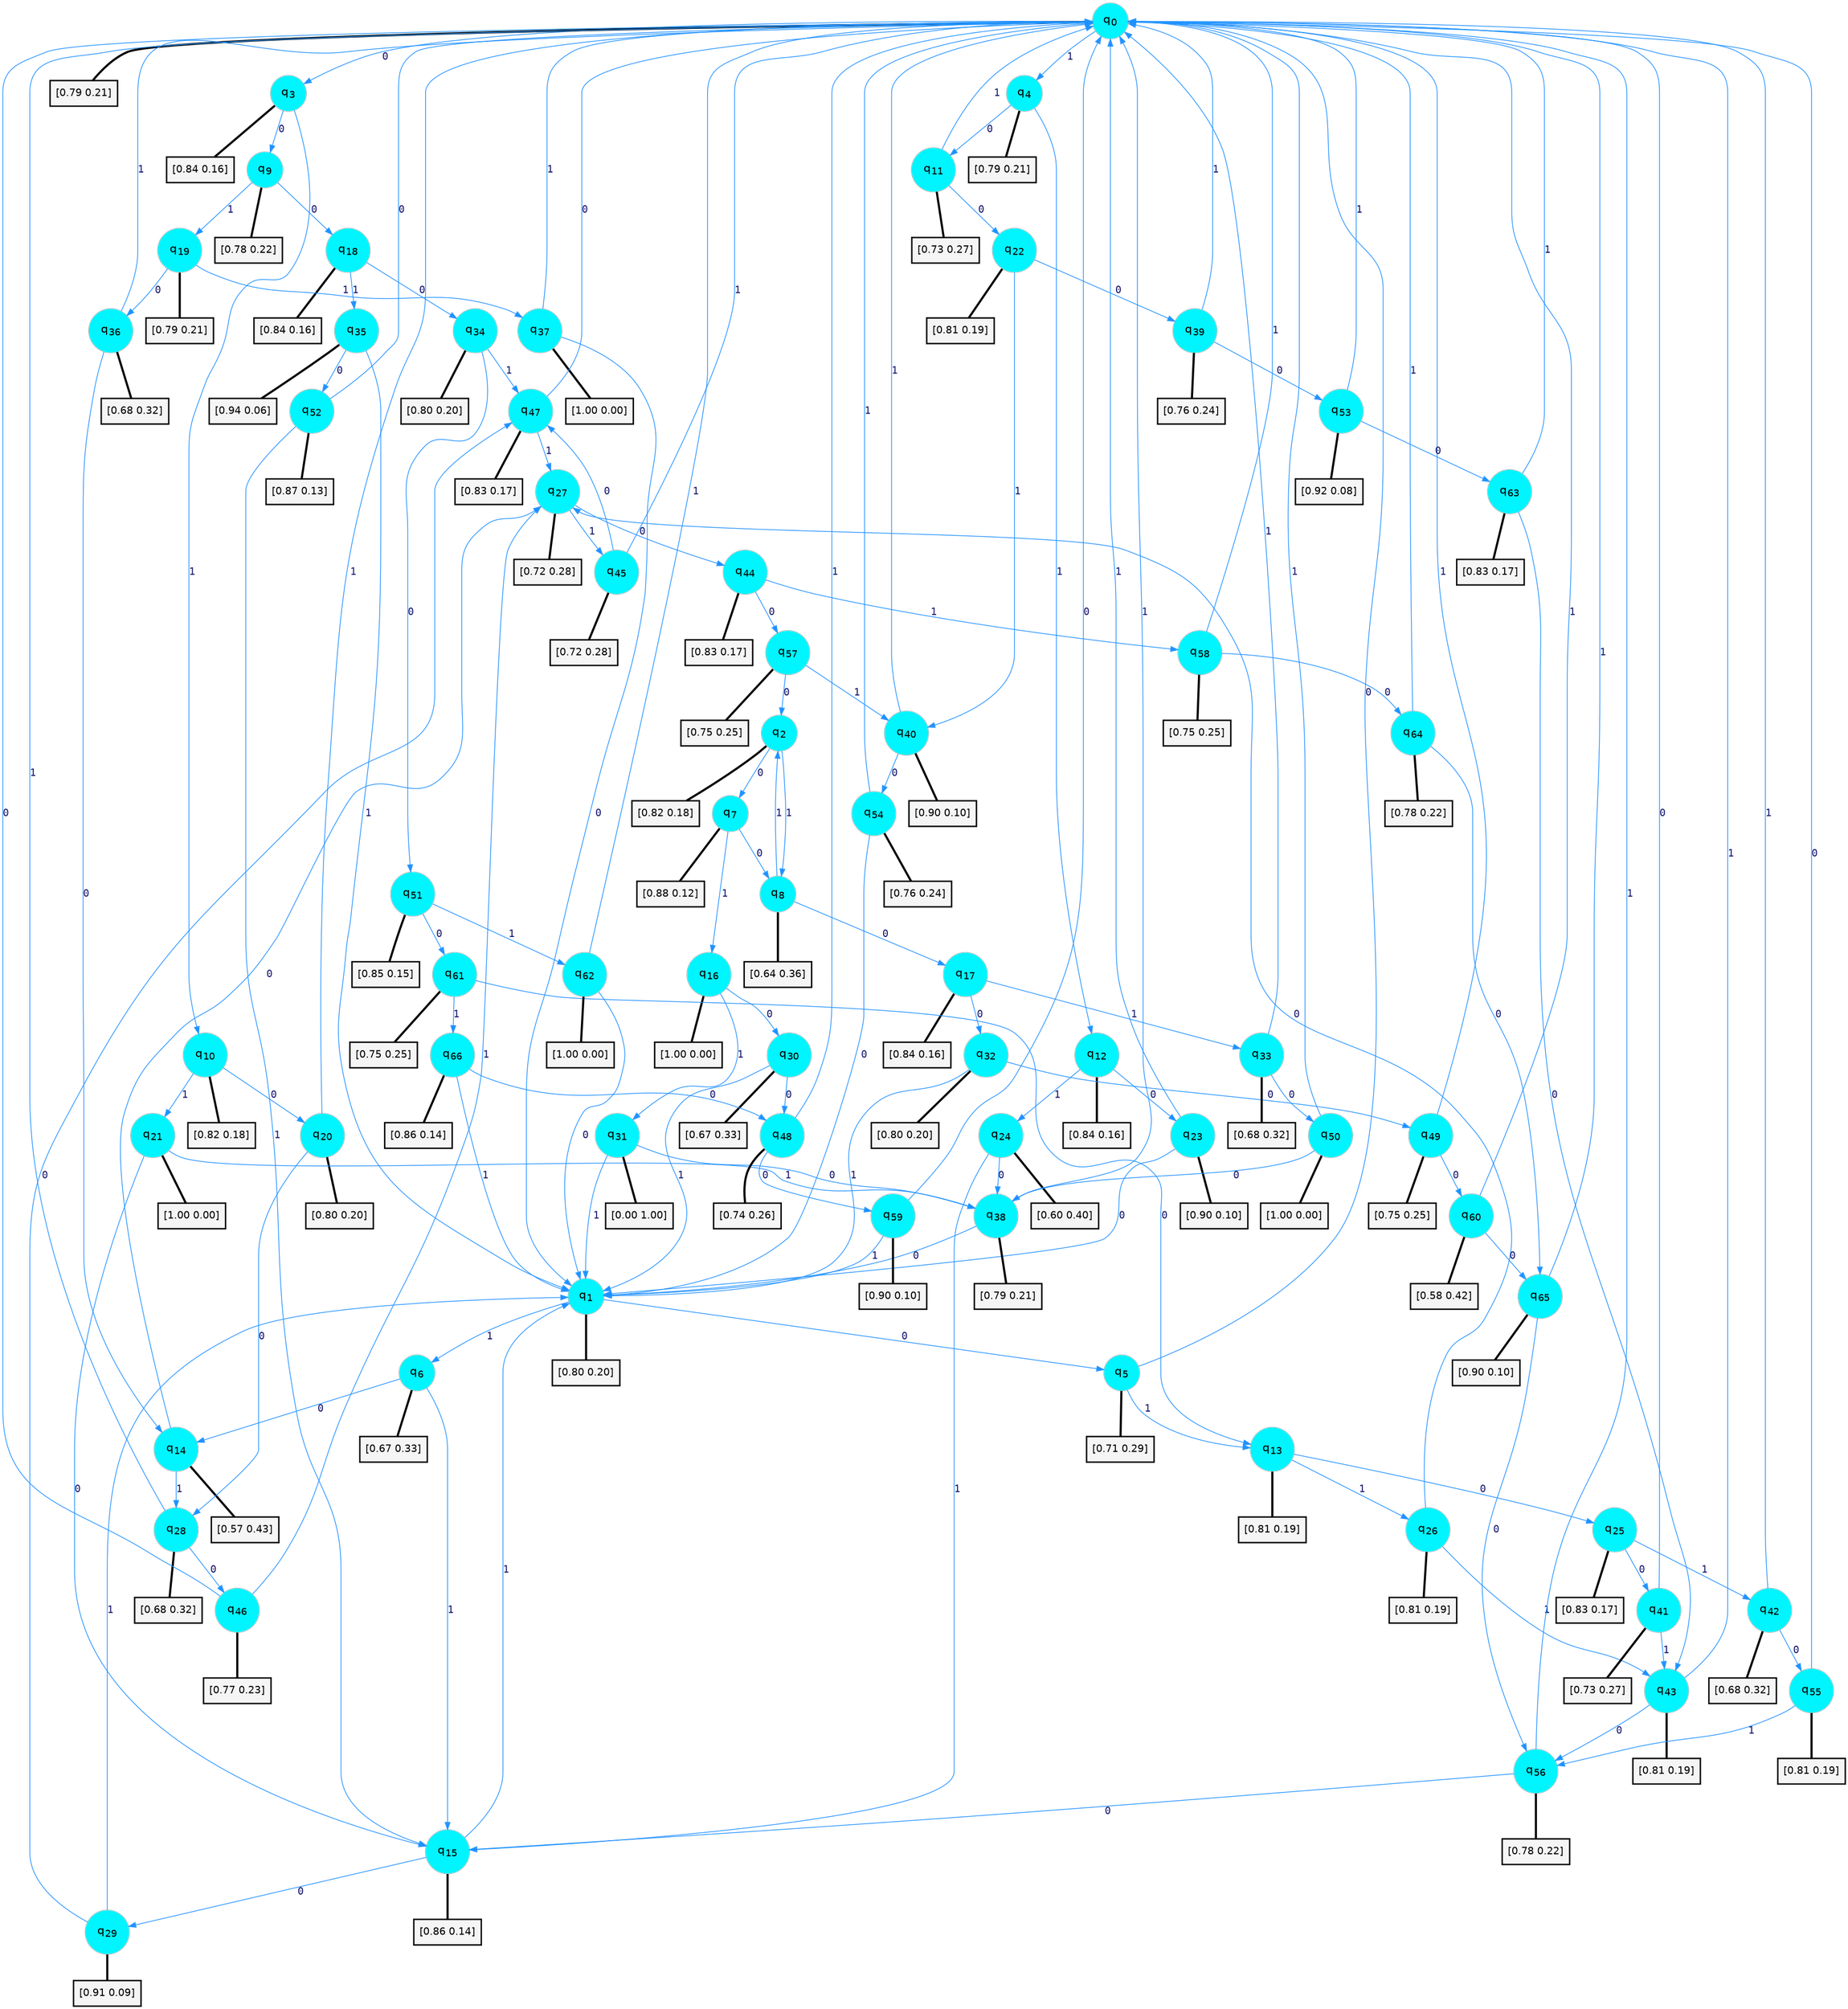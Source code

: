 digraph G {
graph [
bgcolor=transparent, dpi=300, rankdir=TD, size="40,25"];
node [
color=gray, fillcolor=turquoise1, fontcolor=black, fontname=Helvetica, fontsize=16, fontweight=bold, shape=circle, style=filled];
edge [
arrowsize=1, color=dodgerblue1, fontcolor=midnightblue, fontname=courier, fontweight=bold, penwidth=1, style=solid, weight=20];
0[label=<q<SUB>0</SUB>>];
1[label=<q<SUB>1</SUB>>];
2[label=<q<SUB>2</SUB>>];
3[label=<q<SUB>3</SUB>>];
4[label=<q<SUB>4</SUB>>];
5[label=<q<SUB>5</SUB>>];
6[label=<q<SUB>6</SUB>>];
7[label=<q<SUB>7</SUB>>];
8[label=<q<SUB>8</SUB>>];
9[label=<q<SUB>9</SUB>>];
10[label=<q<SUB>10</SUB>>];
11[label=<q<SUB>11</SUB>>];
12[label=<q<SUB>12</SUB>>];
13[label=<q<SUB>13</SUB>>];
14[label=<q<SUB>14</SUB>>];
15[label=<q<SUB>15</SUB>>];
16[label=<q<SUB>16</SUB>>];
17[label=<q<SUB>17</SUB>>];
18[label=<q<SUB>18</SUB>>];
19[label=<q<SUB>19</SUB>>];
20[label=<q<SUB>20</SUB>>];
21[label=<q<SUB>21</SUB>>];
22[label=<q<SUB>22</SUB>>];
23[label=<q<SUB>23</SUB>>];
24[label=<q<SUB>24</SUB>>];
25[label=<q<SUB>25</SUB>>];
26[label=<q<SUB>26</SUB>>];
27[label=<q<SUB>27</SUB>>];
28[label=<q<SUB>28</SUB>>];
29[label=<q<SUB>29</SUB>>];
30[label=<q<SUB>30</SUB>>];
31[label=<q<SUB>31</SUB>>];
32[label=<q<SUB>32</SUB>>];
33[label=<q<SUB>33</SUB>>];
34[label=<q<SUB>34</SUB>>];
35[label=<q<SUB>35</SUB>>];
36[label=<q<SUB>36</SUB>>];
37[label=<q<SUB>37</SUB>>];
38[label=<q<SUB>38</SUB>>];
39[label=<q<SUB>39</SUB>>];
40[label=<q<SUB>40</SUB>>];
41[label=<q<SUB>41</SUB>>];
42[label=<q<SUB>42</SUB>>];
43[label=<q<SUB>43</SUB>>];
44[label=<q<SUB>44</SUB>>];
45[label=<q<SUB>45</SUB>>];
46[label=<q<SUB>46</SUB>>];
47[label=<q<SUB>47</SUB>>];
48[label=<q<SUB>48</SUB>>];
49[label=<q<SUB>49</SUB>>];
50[label=<q<SUB>50</SUB>>];
51[label=<q<SUB>51</SUB>>];
52[label=<q<SUB>52</SUB>>];
53[label=<q<SUB>53</SUB>>];
54[label=<q<SUB>54</SUB>>];
55[label=<q<SUB>55</SUB>>];
56[label=<q<SUB>56</SUB>>];
57[label=<q<SUB>57</SUB>>];
58[label=<q<SUB>58</SUB>>];
59[label=<q<SUB>59</SUB>>];
60[label=<q<SUB>60</SUB>>];
61[label=<q<SUB>61</SUB>>];
62[label=<q<SUB>62</SUB>>];
63[label=<q<SUB>63</SUB>>];
64[label=<q<SUB>64</SUB>>];
65[label=<q<SUB>65</SUB>>];
66[label=<q<SUB>66</SUB>>];
67[label="[0.79 0.21]", shape=box,fontcolor=black, fontname=Helvetica, fontsize=14, penwidth=2, fillcolor=whitesmoke,color=black];
68[label="[0.80 0.20]", shape=box,fontcolor=black, fontname=Helvetica, fontsize=14, penwidth=2, fillcolor=whitesmoke,color=black];
69[label="[0.82 0.18]", shape=box,fontcolor=black, fontname=Helvetica, fontsize=14, penwidth=2, fillcolor=whitesmoke,color=black];
70[label="[0.84 0.16]", shape=box,fontcolor=black, fontname=Helvetica, fontsize=14, penwidth=2, fillcolor=whitesmoke,color=black];
71[label="[0.79 0.21]", shape=box,fontcolor=black, fontname=Helvetica, fontsize=14, penwidth=2, fillcolor=whitesmoke,color=black];
72[label="[0.71 0.29]", shape=box,fontcolor=black, fontname=Helvetica, fontsize=14, penwidth=2, fillcolor=whitesmoke,color=black];
73[label="[0.67 0.33]", shape=box,fontcolor=black, fontname=Helvetica, fontsize=14, penwidth=2, fillcolor=whitesmoke,color=black];
74[label="[0.88 0.12]", shape=box,fontcolor=black, fontname=Helvetica, fontsize=14, penwidth=2, fillcolor=whitesmoke,color=black];
75[label="[0.64 0.36]", shape=box,fontcolor=black, fontname=Helvetica, fontsize=14, penwidth=2, fillcolor=whitesmoke,color=black];
76[label="[0.78 0.22]", shape=box,fontcolor=black, fontname=Helvetica, fontsize=14, penwidth=2, fillcolor=whitesmoke,color=black];
77[label="[0.82 0.18]", shape=box,fontcolor=black, fontname=Helvetica, fontsize=14, penwidth=2, fillcolor=whitesmoke,color=black];
78[label="[0.73 0.27]", shape=box,fontcolor=black, fontname=Helvetica, fontsize=14, penwidth=2, fillcolor=whitesmoke,color=black];
79[label="[0.84 0.16]", shape=box,fontcolor=black, fontname=Helvetica, fontsize=14, penwidth=2, fillcolor=whitesmoke,color=black];
80[label="[0.81 0.19]", shape=box,fontcolor=black, fontname=Helvetica, fontsize=14, penwidth=2, fillcolor=whitesmoke,color=black];
81[label="[0.57 0.43]", shape=box,fontcolor=black, fontname=Helvetica, fontsize=14, penwidth=2, fillcolor=whitesmoke,color=black];
82[label="[0.86 0.14]", shape=box,fontcolor=black, fontname=Helvetica, fontsize=14, penwidth=2, fillcolor=whitesmoke,color=black];
83[label="[1.00 0.00]", shape=box,fontcolor=black, fontname=Helvetica, fontsize=14, penwidth=2, fillcolor=whitesmoke,color=black];
84[label="[0.84 0.16]", shape=box,fontcolor=black, fontname=Helvetica, fontsize=14, penwidth=2, fillcolor=whitesmoke,color=black];
85[label="[0.84 0.16]", shape=box,fontcolor=black, fontname=Helvetica, fontsize=14, penwidth=2, fillcolor=whitesmoke,color=black];
86[label="[0.79 0.21]", shape=box,fontcolor=black, fontname=Helvetica, fontsize=14, penwidth=2, fillcolor=whitesmoke,color=black];
87[label="[0.80 0.20]", shape=box,fontcolor=black, fontname=Helvetica, fontsize=14, penwidth=2, fillcolor=whitesmoke,color=black];
88[label="[1.00 0.00]", shape=box,fontcolor=black, fontname=Helvetica, fontsize=14, penwidth=2, fillcolor=whitesmoke,color=black];
89[label="[0.81 0.19]", shape=box,fontcolor=black, fontname=Helvetica, fontsize=14, penwidth=2, fillcolor=whitesmoke,color=black];
90[label="[0.90 0.10]", shape=box,fontcolor=black, fontname=Helvetica, fontsize=14, penwidth=2, fillcolor=whitesmoke,color=black];
91[label="[0.60 0.40]", shape=box,fontcolor=black, fontname=Helvetica, fontsize=14, penwidth=2, fillcolor=whitesmoke,color=black];
92[label="[0.83 0.17]", shape=box,fontcolor=black, fontname=Helvetica, fontsize=14, penwidth=2, fillcolor=whitesmoke,color=black];
93[label="[0.81 0.19]", shape=box,fontcolor=black, fontname=Helvetica, fontsize=14, penwidth=2, fillcolor=whitesmoke,color=black];
94[label="[0.72 0.28]", shape=box,fontcolor=black, fontname=Helvetica, fontsize=14, penwidth=2, fillcolor=whitesmoke,color=black];
95[label="[0.68 0.32]", shape=box,fontcolor=black, fontname=Helvetica, fontsize=14, penwidth=2, fillcolor=whitesmoke,color=black];
96[label="[0.91 0.09]", shape=box,fontcolor=black, fontname=Helvetica, fontsize=14, penwidth=2, fillcolor=whitesmoke,color=black];
97[label="[0.67 0.33]", shape=box,fontcolor=black, fontname=Helvetica, fontsize=14, penwidth=2, fillcolor=whitesmoke,color=black];
98[label="[0.00 1.00]", shape=box,fontcolor=black, fontname=Helvetica, fontsize=14, penwidth=2, fillcolor=whitesmoke,color=black];
99[label="[0.80 0.20]", shape=box,fontcolor=black, fontname=Helvetica, fontsize=14, penwidth=2, fillcolor=whitesmoke,color=black];
100[label="[0.68 0.32]", shape=box,fontcolor=black, fontname=Helvetica, fontsize=14, penwidth=2, fillcolor=whitesmoke,color=black];
101[label="[0.80 0.20]", shape=box,fontcolor=black, fontname=Helvetica, fontsize=14, penwidth=2, fillcolor=whitesmoke,color=black];
102[label="[0.94 0.06]", shape=box,fontcolor=black, fontname=Helvetica, fontsize=14, penwidth=2, fillcolor=whitesmoke,color=black];
103[label="[0.68 0.32]", shape=box,fontcolor=black, fontname=Helvetica, fontsize=14, penwidth=2, fillcolor=whitesmoke,color=black];
104[label="[1.00 0.00]", shape=box,fontcolor=black, fontname=Helvetica, fontsize=14, penwidth=2, fillcolor=whitesmoke,color=black];
105[label="[0.79 0.21]", shape=box,fontcolor=black, fontname=Helvetica, fontsize=14, penwidth=2, fillcolor=whitesmoke,color=black];
106[label="[0.76 0.24]", shape=box,fontcolor=black, fontname=Helvetica, fontsize=14, penwidth=2, fillcolor=whitesmoke,color=black];
107[label="[0.90 0.10]", shape=box,fontcolor=black, fontname=Helvetica, fontsize=14, penwidth=2, fillcolor=whitesmoke,color=black];
108[label="[0.73 0.27]", shape=box,fontcolor=black, fontname=Helvetica, fontsize=14, penwidth=2, fillcolor=whitesmoke,color=black];
109[label="[0.68 0.32]", shape=box,fontcolor=black, fontname=Helvetica, fontsize=14, penwidth=2, fillcolor=whitesmoke,color=black];
110[label="[0.81 0.19]", shape=box,fontcolor=black, fontname=Helvetica, fontsize=14, penwidth=2, fillcolor=whitesmoke,color=black];
111[label="[0.83 0.17]", shape=box,fontcolor=black, fontname=Helvetica, fontsize=14, penwidth=2, fillcolor=whitesmoke,color=black];
112[label="[0.72 0.28]", shape=box,fontcolor=black, fontname=Helvetica, fontsize=14, penwidth=2, fillcolor=whitesmoke,color=black];
113[label="[0.77 0.23]", shape=box,fontcolor=black, fontname=Helvetica, fontsize=14, penwidth=2, fillcolor=whitesmoke,color=black];
114[label="[0.83 0.17]", shape=box,fontcolor=black, fontname=Helvetica, fontsize=14, penwidth=2, fillcolor=whitesmoke,color=black];
115[label="[0.74 0.26]", shape=box,fontcolor=black, fontname=Helvetica, fontsize=14, penwidth=2, fillcolor=whitesmoke,color=black];
116[label="[0.75 0.25]", shape=box,fontcolor=black, fontname=Helvetica, fontsize=14, penwidth=2, fillcolor=whitesmoke,color=black];
117[label="[1.00 0.00]", shape=box,fontcolor=black, fontname=Helvetica, fontsize=14, penwidth=2, fillcolor=whitesmoke,color=black];
118[label="[0.85 0.15]", shape=box,fontcolor=black, fontname=Helvetica, fontsize=14, penwidth=2, fillcolor=whitesmoke,color=black];
119[label="[0.87 0.13]", shape=box,fontcolor=black, fontname=Helvetica, fontsize=14, penwidth=2, fillcolor=whitesmoke,color=black];
120[label="[0.92 0.08]", shape=box,fontcolor=black, fontname=Helvetica, fontsize=14, penwidth=2, fillcolor=whitesmoke,color=black];
121[label="[0.76 0.24]", shape=box,fontcolor=black, fontname=Helvetica, fontsize=14, penwidth=2, fillcolor=whitesmoke,color=black];
122[label="[0.81 0.19]", shape=box,fontcolor=black, fontname=Helvetica, fontsize=14, penwidth=2, fillcolor=whitesmoke,color=black];
123[label="[0.78 0.22]", shape=box,fontcolor=black, fontname=Helvetica, fontsize=14, penwidth=2, fillcolor=whitesmoke,color=black];
124[label="[0.75 0.25]", shape=box,fontcolor=black, fontname=Helvetica, fontsize=14, penwidth=2, fillcolor=whitesmoke,color=black];
125[label="[0.75 0.25]", shape=box,fontcolor=black, fontname=Helvetica, fontsize=14, penwidth=2, fillcolor=whitesmoke,color=black];
126[label="[0.90 0.10]", shape=box,fontcolor=black, fontname=Helvetica, fontsize=14, penwidth=2, fillcolor=whitesmoke,color=black];
127[label="[0.58 0.42]", shape=box,fontcolor=black, fontname=Helvetica, fontsize=14, penwidth=2, fillcolor=whitesmoke,color=black];
128[label="[0.75 0.25]", shape=box,fontcolor=black, fontname=Helvetica, fontsize=14, penwidth=2, fillcolor=whitesmoke,color=black];
129[label="[1.00 0.00]", shape=box,fontcolor=black, fontname=Helvetica, fontsize=14, penwidth=2, fillcolor=whitesmoke,color=black];
130[label="[0.83 0.17]", shape=box,fontcolor=black, fontname=Helvetica, fontsize=14, penwidth=2, fillcolor=whitesmoke,color=black];
131[label="[0.78 0.22]", shape=box,fontcolor=black, fontname=Helvetica, fontsize=14, penwidth=2, fillcolor=whitesmoke,color=black];
132[label="[0.90 0.10]", shape=box,fontcolor=black, fontname=Helvetica, fontsize=14, penwidth=2, fillcolor=whitesmoke,color=black];
133[label="[0.86 0.14]", shape=box,fontcolor=black, fontname=Helvetica, fontsize=14, penwidth=2, fillcolor=whitesmoke,color=black];
0->3 [label=0];
0->4 [label=1];
0->67 [arrowhead=none, penwidth=3,color=black];
1->5 [label=0];
1->6 [label=1];
1->68 [arrowhead=none, penwidth=3,color=black];
2->7 [label=0];
2->8 [label=1];
2->69 [arrowhead=none, penwidth=3,color=black];
3->9 [label=0];
3->10 [label=1];
3->70 [arrowhead=none, penwidth=3,color=black];
4->11 [label=0];
4->12 [label=1];
4->71 [arrowhead=none, penwidth=3,color=black];
5->0 [label=0];
5->13 [label=1];
5->72 [arrowhead=none, penwidth=3,color=black];
6->14 [label=0];
6->15 [label=1];
6->73 [arrowhead=none, penwidth=3,color=black];
7->8 [label=0];
7->16 [label=1];
7->74 [arrowhead=none, penwidth=3,color=black];
8->17 [label=0];
8->2 [label=1];
8->75 [arrowhead=none, penwidth=3,color=black];
9->18 [label=0];
9->19 [label=1];
9->76 [arrowhead=none, penwidth=3,color=black];
10->20 [label=0];
10->21 [label=1];
10->77 [arrowhead=none, penwidth=3,color=black];
11->22 [label=0];
11->0 [label=1];
11->78 [arrowhead=none, penwidth=3,color=black];
12->23 [label=0];
12->24 [label=1];
12->79 [arrowhead=none, penwidth=3,color=black];
13->25 [label=0];
13->26 [label=1];
13->80 [arrowhead=none, penwidth=3,color=black];
14->27 [label=0];
14->28 [label=1];
14->81 [arrowhead=none, penwidth=3,color=black];
15->29 [label=0];
15->1 [label=1];
15->82 [arrowhead=none, penwidth=3,color=black];
16->30 [label=0];
16->31 [label=1];
16->83 [arrowhead=none, penwidth=3,color=black];
17->32 [label=0];
17->33 [label=1];
17->84 [arrowhead=none, penwidth=3,color=black];
18->34 [label=0];
18->35 [label=1];
18->85 [arrowhead=none, penwidth=3,color=black];
19->36 [label=0];
19->37 [label=1];
19->86 [arrowhead=none, penwidth=3,color=black];
20->28 [label=0];
20->0 [label=1];
20->87 [arrowhead=none, penwidth=3,color=black];
21->15 [label=0];
21->38 [label=1];
21->88 [arrowhead=none, penwidth=3,color=black];
22->39 [label=0];
22->40 [label=1];
22->89 [arrowhead=none, penwidth=3,color=black];
23->1 [label=0];
23->0 [label=1];
23->90 [arrowhead=none, penwidth=3,color=black];
24->38 [label=0];
24->15 [label=1];
24->91 [arrowhead=none, penwidth=3,color=black];
25->41 [label=0];
25->42 [label=1];
25->92 [arrowhead=none, penwidth=3,color=black];
26->27 [label=0];
26->43 [label=1];
26->93 [arrowhead=none, penwidth=3,color=black];
27->44 [label=0];
27->45 [label=1];
27->94 [arrowhead=none, penwidth=3,color=black];
28->46 [label=0];
28->0 [label=1];
28->95 [arrowhead=none, penwidth=3,color=black];
29->47 [label=0];
29->1 [label=1];
29->96 [arrowhead=none, penwidth=3,color=black];
30->48 [label=0];
30->1 [label=1];
30->97 [arrowhead=none, penwidth=3,color=black];
31->38 [label=0];
31->1 [label=1];
31->98 [arrowhead=none, penwidth=3,color=black];
32->49 [label=0];
32->1 [label=1];
32->99 [arrowhead=none, penwidth=3,color=black];
33->50 [label=0];
33->0 [label=1];
33->100 [arrowhead=none, penwidth=3,color=black];
34->51 [label=0];
34->47 [label=1];
34->101 [arrowhead=none, penwidth=3,color=black];
35->52 [label=0];
35->1 [label=1];
35->102 [arrowhead=none, penwidth=3,color=black];
36->14 [label=0];
36->0 [label=1];
36->103 [arrowhead=none, penwidth=3,color=black];
37->1 [label=0];
37->0 [label=1];
37->104 [arrowhead=none, penwidth=3,color=black];
38->1 [label=0];
38->0 [label=1];
38->105 [arrowhead=none, penwidth=3,color=black];
39->53 [label=0];
39->0 [label=1];
39->106 [arrowhead=none, penwidth=3,color=black];
40->54 [label=0];
40->0 [label=1];
40->107 [arrowhead=none, penwidth=3,color=black];
41->0 [label=0];
41->43 [label=1];
41->108 [arrowhead=none, penwidth=3,color=black];
42->55 [label=0];
42->0 [label=1];
42->109 [arrowhead=none, penwidth=3,color=black];
43->56 [label=0];
43->0 [label=1];
43->110 [arrowhead=none, penwidth=3,color=black];
44->57 [label=0];
44->58 [label=1];
44->111 [arrowhead=none, penwidth=3,color=black];
45->47 [label=0];
45->0 [label=1];
45->112 [arrowhead=none, penwidth=3,color=black];
46->0 [label=0];
46->27 [label=1];
46->113 [arrowhead=none, penwidth=3,color=black];
47->0 [label=0];
47->27 [label=1];
47->114 [arrowhead=none, penwidth=3,color=black];
48->59 [label=0];
48->0 [label=1];
48->115 [arrowhead=none, penwidth=3,color=black];
49->60 [label=0];
49->0 [label=1];
49->116 [arrowhead=none, penwidth=3,color=black];
50->38 [label=0];
50->0 [label=1];
50->117 [arrowhead=none, penwidth=3,color=black];
51->61 [label=0];
51->62 [label=1];
51->118 [arrowhead=none, penwidth=3,color=black];
52->0 [label=0];
52->15 [label=1];
52->119 [arrowhead=none, penwidth=3,color=black];
53->63 [label=0];
53->0 [label=1];
53->120 [arrowhead=none, penwidth=3,color=black];
54->1 [label=0];
54->0 [label=1];
54->121 [arrowhead=none, penwidth=3,color=black];
55->0 [label=0];
55->56 [label=1];
55->122 [arrowhead=none, penwidth=3,color=black];
56->15 [label=0];
56->0 [label=1];
56->123 [arrowhead=none, penwidth=3,color=black];
57->2 [label=0];
57->40 [label=1];
57->124 [arrowhead=none, penwidth=3,color=black];
58->64 [label=0];
58->0 [label=1];
58->125 [arrowhead=none, penwidth=3,color=black];
59->0 [label=0];
59->1 [label=1];
59->126 [arrowhead=none, penwidth=3,color=black];
60->65 [label=0];
60->0 [label=1];
60->127 [arrowhead=none, penwidth=3,color=black];
61->13 [label=0];
61->66 [label=1];
61->128 [arrowhead=none, penwidth=3,color=black];
62->1 [label=0];
62->0 [label=1];
62->129 [arrowhead=none, penwidth=3,color=black];
63->43 [label=0];
63->0 [label=1];
63->130 [arrowhead=none, penwidth=3,color=black];
64->65 [label=0];
64->0 [label=1];
64->131 [arrowhead=none, penwidth=3,color=black];
65->56 [label=0];
65->0 [label=1];
65->132 [arrowhead=none, penwidth=3,color=black];
66->48 [label=0];
66->1 [label=1];
66->133 [arrowhead=none, penwidth=3,color=black];
}
